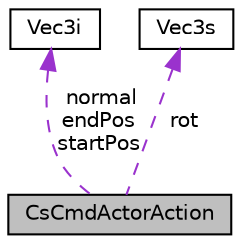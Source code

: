 digraph "CsCmdActorAction"
{
 // LATEX_PDF_SIZE
  edge [fontname="Helvetica",fontsize="10",labelfontname="Helvetica",labelfontsize="10"];
  node [fontname="Helvetica",fontsize="10",shape=record];
  Node1 [label="CsCmdActorAction",height=0.2,width=0.4,color="black", fillcolor="grey75", style="filled", fontcolor="black",tooltip=" "];
  Node2 -> Node1 [dir="back",color="darkorchid3",fontsize="10",style="dashed",label=" normal\nendPos\nstartPos" ,fontname="Helvetica"];
  Node2 [label="Vec3i",height=0.2,width=0.4,color="black", fillcolor="white", style="filled",URL="$d3/d2e/structVec3i.html",tooltip=" "];
  Node3 -> Node1 [dir="back",color="darkorchid3",fontsize="10",style="dashed",label=" rot" ,fontname="Helvetica"];
  Node3 [label="Vec3s",height=0.2,width=0.4,color="black", fillcolor="white", style="filled",URL="$d8/d79/structVec3s.html",tooltip=" "];
}
